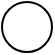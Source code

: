 <mxfile version="26.0.4">
  <diagram name="Page-1" id="6GcmhejoEtqQLI81tDvH">
    <mxGraphModel dx="1050" dy="522" grid="1" gridSize="10" guides="1" tooltips="1" connect="1" arrows="1" fold="1" page="1" pageScale="1" pageWidth="850" pageHeight="1100" math="0" shadow="0">
      <root>
        <mxCell id="0" />
        <mxCell id="1" parent="0" />
        <mxCell id="ao-5Giptih0GjF_Tz2AP-1" value="" style="ellipse;whiteSpace=wrap;html=1;aspect=fixed;" vertex="1" parent="1">
          <mxGeometry x="290" y="210" width="25" height="25" as="geometry" />
        </mxCell>
      </root>
    </mxGraphModel>
  </diagram>
</mxfile>
